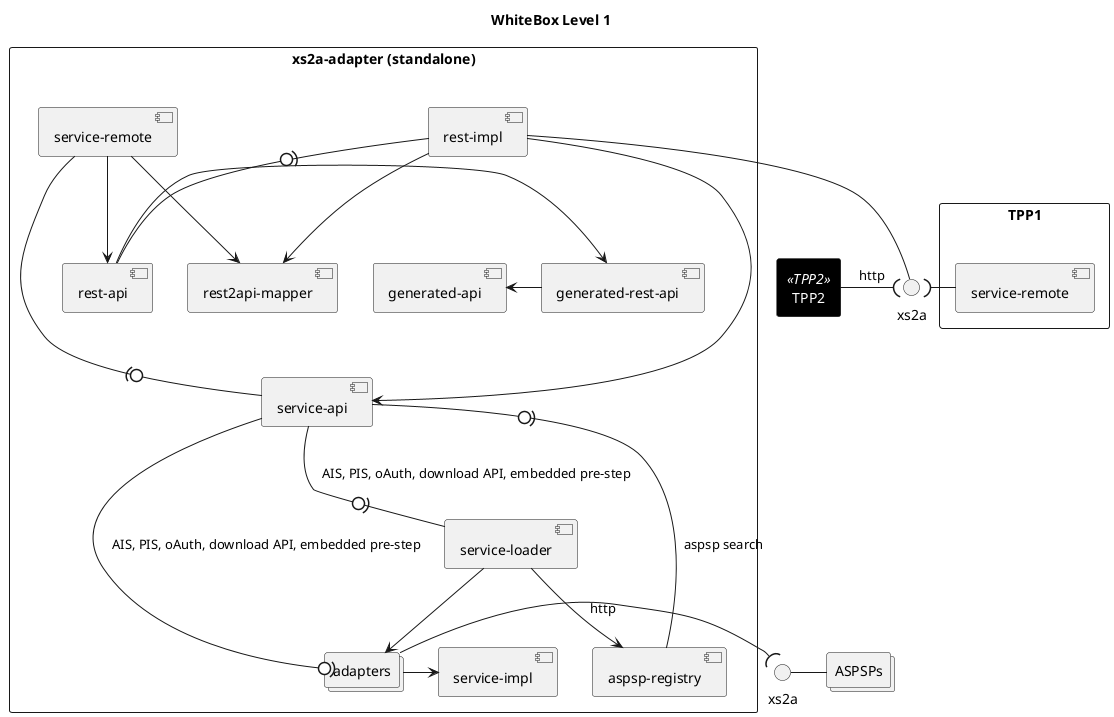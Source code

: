 @startuml
skinparam rectangle<<TPP2>> {
    BackgroundColor black
    FontColor white
}

title WhiteBox Level 1

rectangle tpp1 as "TPP1" {
    component tsr as "service-remote"
}

rectangle tpp2 <<TPP2>> as "TPP2"

collections banks as "ASPSPs"

interface "xs2a" as ahttp

interface "xs2a" as bhttp

rectangle "xs2a-adapter (standalone)" {
    component sr as "service-remote"
	component ar as "aspsp-registry"
	component gra as "generated-rest-api"
	component ga as "generated-api"
	component r2am as "rest2api-mapper"
	component ra as "rest-api"
	component ri as "rest-impl"
	component sa as "service-api"
	component si as "service-impl"
	component sl as "service-loader"

	collections ba as "adapters"
}

	sl --> ar
'	ra -> ar
	sl --> ba
	sa -0)- sl: AIS, PIS, oAuth, download API, embedded pre-step
	'ra --> sa
	gra <- ra
	ga <- gra
	ri --> r2am
	ri -(0- ra
	ri -> sa
	sr --> r2am
	ba -> si
	ba -(0- sa: AIS, PIS, oAuth, download API, embedded pre-step
	ri --() ahttp
	tpp2 -( ahttp: http
    tsr -( ahttp
	sr --(0- sa
	sr --> ra
	ar -(0-sa: aspsp search

'	banks --()
	bhttp -right-() banks
	ba -( bhttp: http

@enduml
